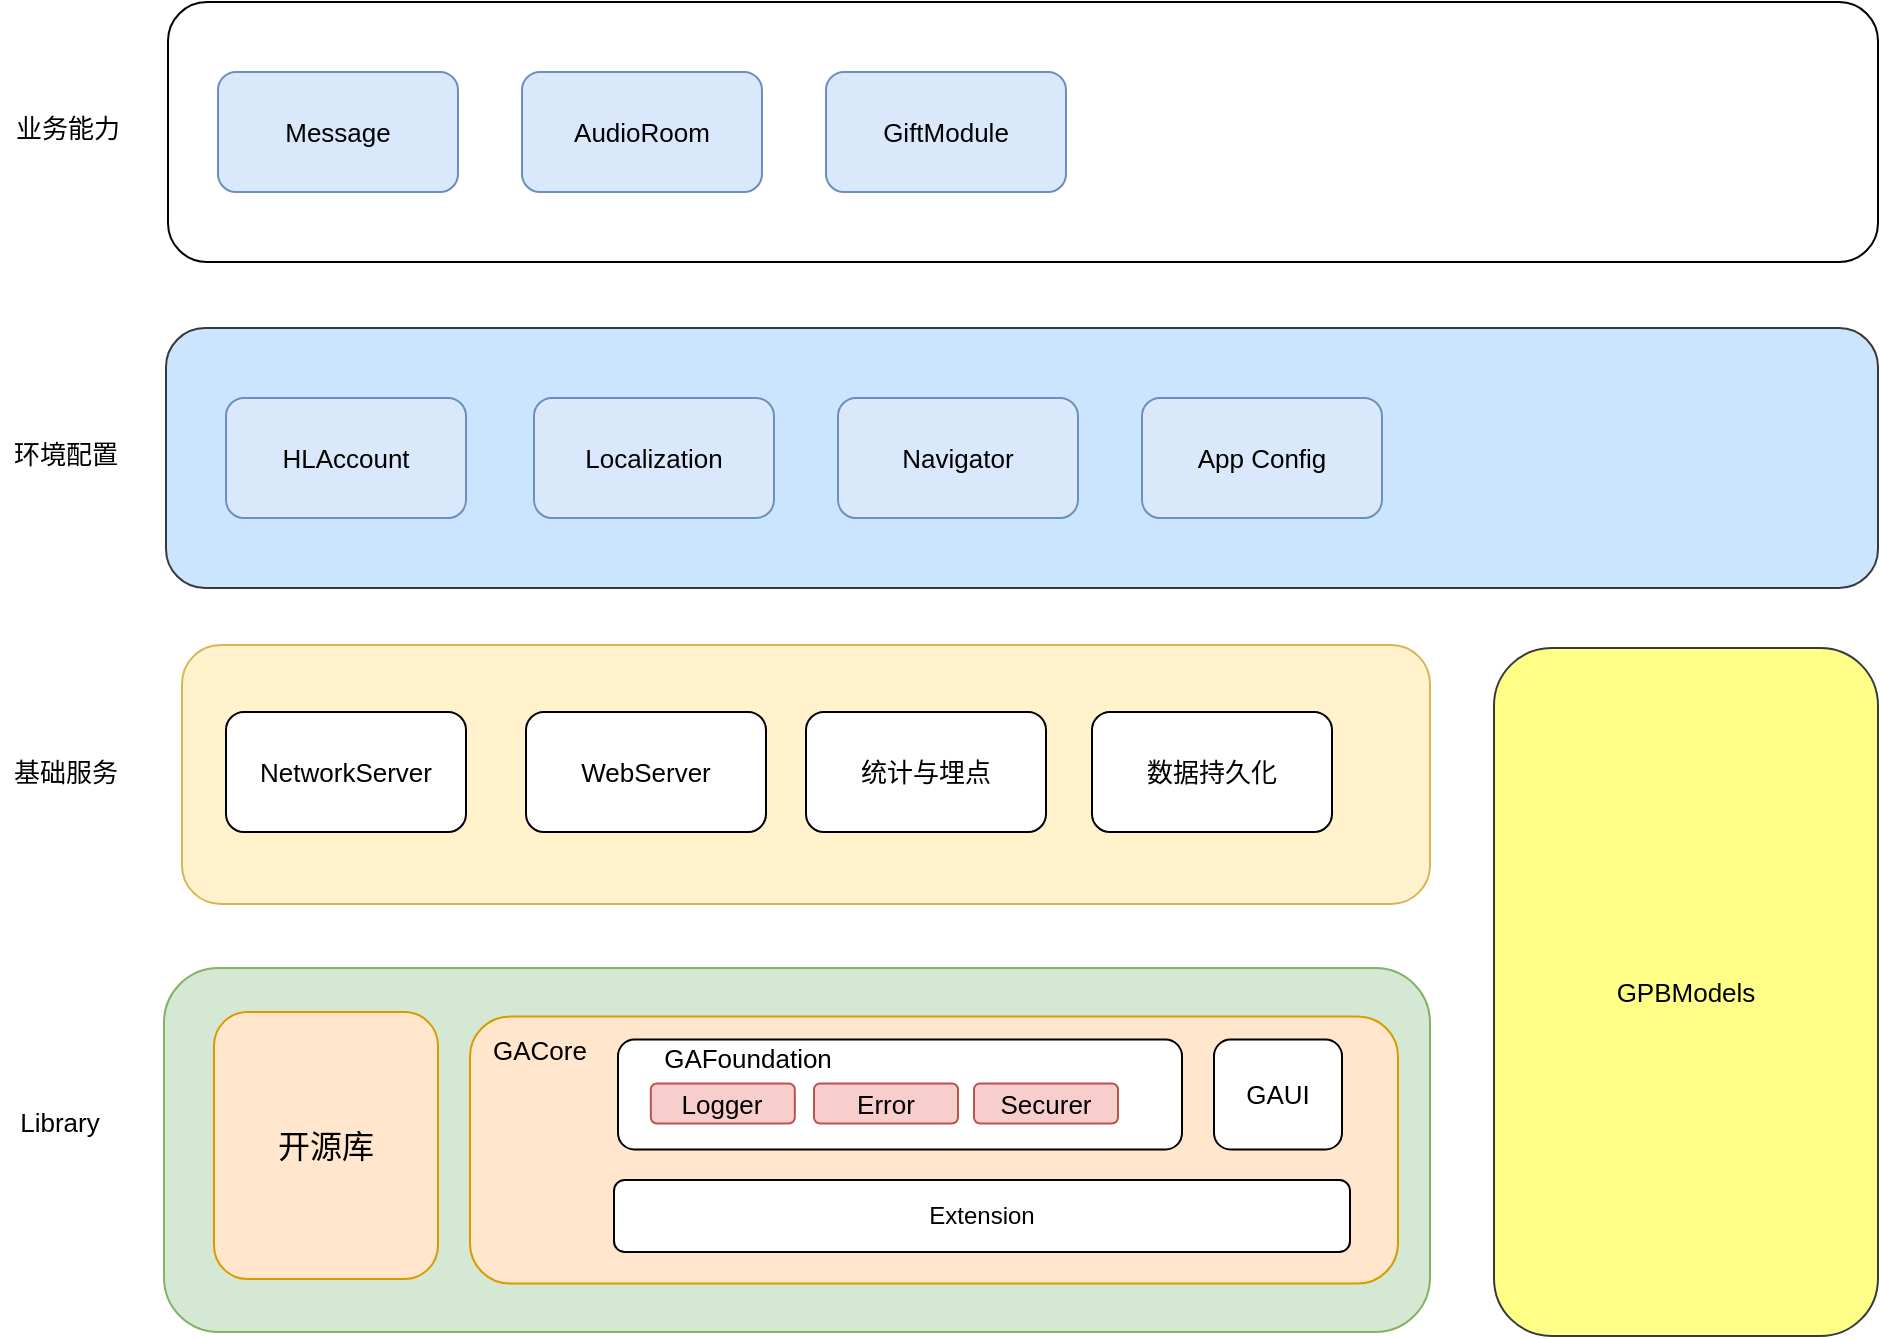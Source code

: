 <mxfile version="16.1.0" type="github">
  <diagram name="Page-1" id="7a6c530e-6e37-e111-ec74-82921da8cc10">
    <mxGraphModel dx="1415" dy="769" grid="1" gridSize="8" guides="1" tooltips="1" connect="1" arrows="1" fold="1" page="1" pageScale="1.5" pageWidth="1169" pageHeight="826" background="#FFFFFF" math="0" shadow="0">
      <root>
        <mxCell id="0" style=";html=1;" />
        <mxCell id="1" style=";html=1;" parent="0" />
        <mxCell id="K_LD3TBMWtCk_dUfeqcV-1" value="l" style="rounded=1;whiteSpace=wrap;html=1;fillColor=#d5e8d4;strokeColor=#82b366;" parent="1" vertex="1">
          <mxGeometry x="359" y="992" width="633" height="182" as="geometry" />
        </mxCell>
        <mxCell id="K_LD3TBMWtCk_dUfeqcV-35" value="" style="rounded=1;whiteSpace=wrap;html=1;fillColor=#fff2cc;strokeColor=#d6b656;" parent="1" vertex="1">
          <mxGeometry x="368" y="830.5" width="624" height="129.5" as="geometry" />
        </mxCell>
        <mxCell id="K_LD3TBMWtCk_dUfeqcV-36" value="NetworkServer" style="rounded=1;whiteSpace=wrap;html=1;fontSize=13;strokeColor=default;" parent="1" vertex="1">
          <mxGeometry x="390" y="864" width="120" height="60" as="geometry" />
        </mxCell>
        <mxCell id="K_LD3TBMWtCk_dUfeqcV-39" value="WebServer" style="rounded=1;whiteSpace=wrap;html=1;fontSize=13;strokeColor=default;" parent="1" vertex="1">
          <mxGeometry x="540" y="864" width="120" height="60" as="geometry" />
        </mxCell>
        <mxCell id="K_LD3TBMWtCk_dUfeqcV-40" value="统计与埋点" style="rounded=1;whiteSpace=wrap;html=1;fontSize=13;strokeColor=default;" parent="1" vertex="1">
          <mxGeometry x="680" y="864" width="120" height="60" as="geometry" />
        </mxCell>
        <mxCell id="K_LD3TBMWtCk_dUfeqcV-41" value="数据持久化" style="rounded=1;whiteSpace=wrap;html=1;fontSize=13;strokeColor=default;" parent="1" vertex="1">
          <mxGeometry x="823" y="864" width="120" height="60" as="geometry" />
        </mxCell>
        <mxCell id="K_LD3TBMWtCk_dUfeqcV-42" value="基础服务" style="text;html=1;strokeColor=none;fillColor=none;align=center;verticalAlign=middle;whiteSpace=wrap;rounded=0;fontSize=13;" parent="1" vertex="1">
          <mxGeometry x="280" y="879" width="60" height="30" as="geometry" />
        </mxCell>
        <mxCell id="K_LD3TBMWtCk_dUfeqcV-43" value="" style="rounded=1;whiteSpace=wrap;html=1;fillColor=#cce5ff;strokeColor=#36393d;" parent="1" vertex="1">
          <mxGeometry x="360" y="672" width="856" height="130" as="geometry" />
        </mxCell>
        <mxCell id="K_LD3TBMWtCk_dUfeqcV-44" value="环境配置" style="text;html=1;strokeColor=none;fillColor=none;align=center;verticalAlign=middle;whiteSpace=wrap;rounded=0;fontSize=13;" parent="1" vertex="1">
          <mxGeometry x="280" y="720" width="60" height="30" as="geometry" />
        </mxCell>
        <mxCell id="K_LD3TBMWtCk_dUfeqcV-45" value="HLAccount" style="rounded=1;whiteSpace=wrap;html=1;fontSize=13;strokeColor=#6c8ebf;fillColor=#dae8fc;" parent="1" vertex="1">
          <mxGeometry x="390" y="707" width="120" height="60" as="geometry" />
        </mxCell>
        <mxCell id="K_LD3TBMWtCk_dUfeqcV-47" value="Localization" style="rounded=1;whiteSpace=wrap;html=1;fontSize=13;strokeColor=#6c8ebf;fillColor=#dae8fc;" parent="1" vertex="1">
          <mxGeometry x="544" y="707" width="120" height="60" as="geometry" />
        </mxCell>
        <mxCell id="K_LD3TBMWtCk_dUfeqcV-48" value="Navigator" style="rounded=1;whiteSpace=wrap;html=1;fontSize=13;strokeColor=#6c8ebf;fillColor=#dae8fc;" parent="1" vertex="1">
          <mxGeometry x="696" y="707" width="120" height="60" as="geometry" />
        </mxCell>
        <mxCell id="K_LD3TBMWtCk_dUfeqcV-49" value="App Config" style="rounded=1;whiteSpace=wrap;html=1;fontSize=13;strokeColor=#6c8ebf;fillColor=#dae8fc;" parent="1" vertex="1">
          <mxGeometry x="848" y="707" width="120" height="60" as="geometry" />
        </mxCell>
        <mxCell id="Ix5k6d0BuqMqthUMCjz2-28" value="" style="rounded=1;whiteSpace=wrap;html=1;" parent="1" vertex="1">
          <mxGeometry x="361" y="509" width="855" height="130" as="geometry" />
        </mxCell>
        <mxCell id="Ix5k6d0BuqMqthUMCjz2-29" value="业务能力" style="text;html=1;strokeColor=none;fillColor=none;align=center;verticalAlign=middle;whiteSpace=wrap;rounded=0;fontSize=13;" parent="1" vertex="1">
          <mxGeometry x="281" y="557" width="60" height="30" as="geometry" />
        </mxCell>
        <mxCell id="Ix5k6d0BuqMqthUMCjz2-31" value="Message" style="rounded=1;whiteSpace=wrap;html=1;fontSize=13;strokeColor=#6c8ebf;fillColor=#dae8fc;" parent="1" vertex="1">
          <mxGeometry x="386" y="544" width="120" height="60" as="geometry" />
        </mxCell>
        <mxCell id="Ix5k6d0BuqMqthUMCjz2-32" value="AudioRoom" style="rounded=1;whiteSpace=wrap;html=1;fontSize=13;strokeColor=#6c8ebf;fillColor=#dae8fc;" parent="1" vertex="1">
          <mxGeometry x="538" y="544" width="120" height="60" as="geometry" />
        </mxCell>
        <mxCell id="Ix5k6d0BuqMqthUMCjz2-33" value="GiftModule" style="rounded=1;whiteSpace=wrap;html=1;fontSize=13;strokeColor=#6c8ebf;fillColor=#dae8fc;" parent="1" vertex="1">
          <mxGeometry x="690" y="544" width="120" height="60" as="geometry" />
        </mxCell>
        <mxCell id="Ix5k6d0BuqMqthUMCjz2-43" value="" style="group" parent="1" vertex="1" connectable="0">
          <mxGeometry x="512" y="1016.25" width="464" height="133.5" as="geometry" />
        </mxCell>
        <mxCell id="K_LD3TBMWtCk_dUfeqcV-15" value="" style="rounded=1;whiteSpace=wrap;html=1;fontSize=16;strokeColor=#d79b00;fillColor=#ffe6cc;" parent="Ix5k6d0BuqMqthUMCjz2-43" vertex="1">
          <mxGeometry width="464" height="133.5" as="geometry" />
        </mxCell>
        <mxCell id="K_LD3TBMWtCk_dUfeqcV-16" value="GACore" style="text;html=1;strokeColor=none;fillColor=none;align=center;verticalAlign=middle;whiteSpace=wrap;rounded=0;fontSize=13;" parent="Ix5k6d0BuqMqthUMCjz2-43" vertex="1">
          <mxGeometry x="5" y="1.5" width="60" height="30" as="geometry" />
        </mxCell>
        <mxCell id="K_LD3TBMWtCk_dUfeqcV-18" value="GAUI" style="rounded=1;whiteSpace=wrap;html=1;fontSize=13;strokeColor=default;" parent="Ix5k6d0BuqMqthUMCjz2-43" vertex="1">
          <mxGeometry x="372" y="11.5" width="64" height="55" as="geometry" />
        </mxCell>
        <mxCell id="EU10I_Jx_XXT4axmKY_v-11" value="Extension" style="rounded=1;whiteSpace=wrap;html=1;" parent="Ix5k6d0BuqMqthUMCjz2-43" vertex="1">
          <mxGeometry x="72" y="81.75" width="368" height="36" as="geometry" />
        </mxCell>
        <mxCell id="Ix5k6d0BuqMqthUMCjz2-42" value="" style="group" parent="Ix5k6d0BuqMqthUMCjz2-43" vertex="1" connectable="0">
          <mxGeometry x="74" y="6.5" width="282" height="55" as="geometry" />
        </mxCell>
        <mxCell id="K_LD3TBMWtCk_dUfeqcV-17" value="" style="rounded=1;whiteSpace=wrap;html=1;fontSize=13;" parent="Ix5k6d0BuqMqthUMCjz2-42" vertex="1">
          <mxGeometry y="5" width="282" height="55" as="geometry" />
        </mxCell>
        <mxCell id="K_LD3TBMWtCk_dUfeqcV-22" value="GAFoundation" style="text;html=1;strokeColor=none;fillColor=none;align=center;verticalAlign=middle;whiteSpace=wrap;rounded=0;fontSize=13;" parent="Ix5k6d0BuqMqthUMCjz2-42" vertex="1">
          <mxGeometry x="-12" y="6" width="154.256" height="16" as="geometry" />
        </mxCell>
        <mxCell id="K_LD3TBMWtCk_dUfeqcV-24" value="Error" style="rounded=1;whiteSpace=wrap;html=1;fontSize=13;strokeColor=#b85450;fillColor=#f8cecc;" parent="Ix5k6d0BuqMqthUMCjz2-42" vertex="1">
          <mxGeometry x="98" y="27" width="72" height="20" as="geometry" />
        </mxCell>
        <mxCell id="K_LD3TBMWtCk_dUfeqcV-25" value="Logger" style="rounded=1;whiteSpace=wrap;html=1;fontSize=13;strokeColor=#b85450;fillColor=#f8cecc;" parent="Ix5k6d0BuqMqthUMCjz2-42" vertex="1">
          <mxGeometry x="16.41" y="27" width="72" height="20" as="geometry" />
        </mxCell>
        <mxCell id="K_LD3TBMWtCk_dUfeqcV-26" value="Securer" style="rounded=1;whiteSpace=wrap;html=1;fontSize=13;strokeColor=#b85450;fillColor=#f8cecc;" parent="Ix5k6d0BuqMqthUMCjz2-42" vertex="1">
          <mxGeometry x="178" y="27" width="72" height="20" as="geometry" />
        </mxCell>
        <mxCell id="Ix5k6d0BuqMqthUMCjz2-44" value="" style="group" parent="1" vertex="1" connectable="0">
          <mxGeometry x="384" y="1014" width="112" height="133.5" as="geometry" />
        </mxCell>
        <mxCell id="Ix5k6d0BuqMqthUMCjz2-38" value="开源库" style="rounded=1;whiteSpace=wrap;html=1;fontSize=16;strokeColor=#d79b00;fillColor=#ffe6cc;" parent="Ix5k6d0BuqMqthUMCjz2-44" vertex="1">
          <mxGeometry width="112.0" height="133.5" as="geometry" />
        </mxCell>
        <mxCell id="Ix5k6d0BuqMqthUMCjz2-45" value="Library" style="text;html=1;strokeColor=none;fillColor=none;align=center;verticalAlign=middle;whiteSpace=wrap;rounded=0;fontSize=13;" parent="1" vertex="1">
          <mxGeometry x="277" y="1054" width="60" height="30" as="geometry" />
        </mxCell>
        <mxCell id="Ix5k6d0BuqMqthUMCjz2-41" value="GPBModels" style="rounded=1;whiteSpace=wrap;html=1;fontSize=13;strokeColor=#36393d;fillColor=#ffff88;" parent="1" vertex="1">
          <mxGeometry x="1024" y="832" width="192" height="344" as="geometry" />
        </mxCell>
      </root>
    </mxGraphModel>
  </diagram>
</mxfile>
